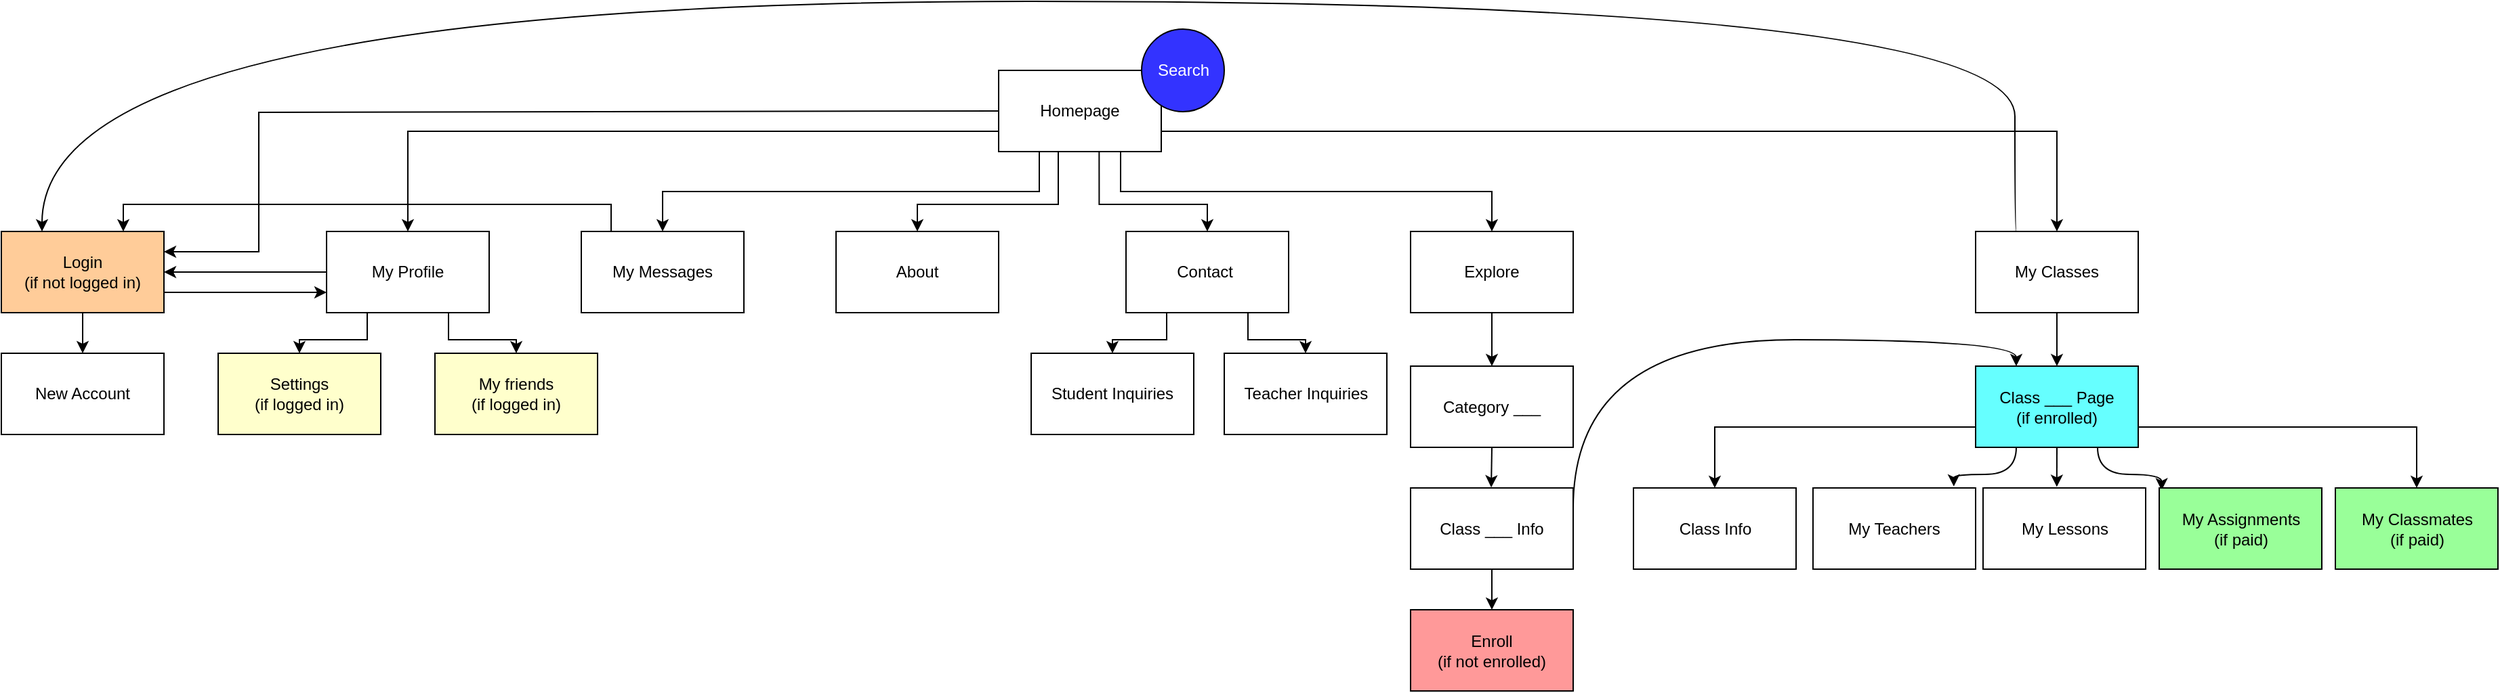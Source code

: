 <mxfile version="10.8.0" type="device"><diagram id="F_Nx1-YnuZHBFqHBz_YL" name="Page-1"><mxGraphModel dx="2202" dy="900" grid="1" gridSize="10" guides="1" tooltips="1" connect="1" arrows="1" fold="1" page="1" pageScale="1" pageWidth="850" pageHeight="1100" math="0" shadow="0"><root><mxCell id="0"/><mxCell id="1" parent="0"/><mxCell id="8UBUp3Z5Jh9j8ryM1rS5-7" style="edgeStyle=orthogonalEdgeStyle;rounded=0;orthogonalLoop=1;jettySize=auto;html=1;exitX=1;exitY=0.75;exitDx=0;exitDy=0;entryX=0.5;entryY=0;entryDx=0;entryDy=0;" edge="1" parent="1" source="8UBUp3Z5Jh9j8ryM1rS5-1" target="8UBUp3Z5Jh9j8ryM1rS5-6"><mxGeometry relative="1" as="geometry"/></mxCell><mxCell id="8UBUp3Z5Jh9j8ryM1rS5-13" style="edgeStyle=orthogonalEdgeStyle;rounded=0;orthogonalLoop=1;jettySize=auto;html=1;exitX=0.75;exitY=1;exitDx=0;exitDy=0;" edge="1" parent="1" source="8UBUp3Z5Jh9j8ryM1rS5-1" target="8UBUp3Z5Jh9j8ryM1rS5-12"><mxGeometry relative="1" as="geometry"/></mxCell><mxCell id="8UBUp3Z5Jh9j8ryM1rS5-15" style="edgeStyle=orthogonalEdgeStyle;rounded=0;orthogonalLoop=1;jettySize=auto;html=1;exitX=0.5;exitY=1;exitDx=0;exitDy=0;entryX=0.5;entryY=0;entryDx=0;entryDy=0;" edge="1" parent="1" source="8UBUp3Z5Jh9j8ryM1rS5-1" target="8UBUp3Z5Jh9j8ryM1rS5-14"><mxGeometry relative="1" as="geometry"><Array as="points"><mxPoint y="131"/><mxPoint y="170"/><mxPoint x="-104" y="170"/></Array></mxGeometry></mxCell><mxCell id="8UBUp3Z5Jh9j8ryM1rS5-65" style="edgeStyle=orthogonalEdgeStyle;rounded=0;orthogonalLoop=1;jettySize=auto;html=1;exitX=0;exitY=0.5;exitDx=0;exitDy=0;entryX=1;entryY=0.25;entryDx=0;entryDy=0;" edge="1" parent="1" source="8UBUp3Z5Jh9j8ryM1rS5-1" target="8UBUp3Z5Jh9j8ryM1rS5-2"><mxGeometry relative="1" as="geometry"><Array as="points"><mxPoint x="-590" y="102"/><mxPoint x="-590" y="205"/></Array></mxGeometry></mxCell><mxCell id="8UBUp3Z5Jh9j8ryM1rS5-67" style="edgeStyle=orthogonalEdgeStyle;rounded=0;orthogonalLoop=1;jettySize=auto;html=1;exitX=0;exitY=0.75;exitDx=0;exitDy=0;" edge="1" parent="1" source="8UBUp3Z5Jh9j8ryM1rS5-1" target="8UBUp3Z5Jh9j8ryM1rS5-66"><mxGeometry relative="1" as="geometry"/></mxCell><mxCell id="8UBUp3Z5Jh9j8ryM1rS5-96" style="edgeStyle=orthogonalEdgeStyle;rounded=0;orthogonalLoop=1;jettySize=auto;html=1;exitX=0.25;exitY=1;exitDx=0;exitDy=0;entryX=0.5;entryY=0;entryDx=0;entryDy=0;" edge="1" parent="1" source="8UBUp3Z5Jh9j8ryM1rS5-1" target="8UBUp3Z5Jh9j8ryM1rS5-95"><mxGeometry relative="1" as="geometry"/></mxCell><mxCell id="8UBUp3Z5Jh9j8ryM1rS5-1" value="Homepage&lt;br&gt;" style="rounded=0;whiteSpace=wrap;html=1;" vertex="1" parent="1"><mxGeometry x="-44" y="71" width="120" height="60" as="geometry"/></mxCell><mxCell id="8UBUp3Z5Jh9j8ryM1rS5-86" style="edgeStyle=orthogonalEdgeStyle;curved=1;rounded=0;orthogonalLoop=1;jettySize=auto;html=1;exitX=0.5;exitY=1;exitDx=0;exitDy=0;entryX=0.5;entryY=0;entryDx=0;entryDy=0;" edge="1" parent="1" source="8UBUp3Z5Jh9j8ryM1rS5-2" target="8UBUp3Z5Jh9j8ryM1rS5-85"><mxGeometry relative="1" as="geometry"/></mxCell><mxCell id="8UBUp3Z5Jh9j8ryM1rS5-90" style="edgeStyle=orthogonalEdgeStyle;curved=1;rounded=0;orthogonalLoop=1;jettySize=auto;html=1;exitX=1;exitY=0.75;exitDx=0;exitDy=0;entryX=0;entryY=0.75;entryDx=0;entryDy=0;" edge="1" parent="1" source="8UBUp3Z5Jh9j8ryM1rS5-2" target="8UBUp3Z5Jh9j8ryM1rS5-66"><mxGeometry relative="1" as="geometry"/></mxCell><mxCell id="8UBUp3Z5Jh9j8ryM1rS5-2" value="Login&lt;br&gt;(if not logged in)&lt;br&gt;" style="rounded=0;whiteSpace=wrap;html=1;fillColor=#FFCC99;" vertex="1" parent="1"><mxGeometry x="-780" y="190" width="120" height="60" as="geometry"/></mxCell><mxCell id="8UBUp3Z5Jh9j8ryM1rS5-26" style="edgeStyle=orthogonalEdgeStyle;rounded=0;orthogonalLoop=1;jettySize=auto;html=1;exitX=0.5;exitY=1;exitDx=0;exitDy=0;entryX=0.5;entryY=0;entryDx=0;entryDy=0;" edge="1" parent="1" source="8UBUp3Z5Jh9j8ryM1rS5-6" target="8UBUp3Z5Jh9j8ryM1rS5-23"><mxGeometry relative="1" as="geometry"/></mxCell><mxCell id="8UBUp3Z5Jh9j8ryM1rS5-91" style="edgeStyle=orthogonalEdgeStyle;curved=1;rounded=0;orthogonalLoop=1;jettySize=auto;html=1;exitX=0.25;exitY=0;exitDx=0;exitDy=0;entryX=0.25;entryY=0;entryDx=0;entryDy=0;" edge="1" parent="1" source="8UBUp3Z5Jh9j8ryM1rS5-6" target="8UBUp3Z5Jh9j8ryM1rS5-2"><mxGeometry relative="1" as="geometry"><Array as="points"><mxPoint x="706" y="20"/><mxPoint x="-750" y="20"/></Array></mxGeometry></mxCell><mxCell id="8UBUp3Z5Jh9j8ryM1rS5-6" value="My Classes" style="rounded=0;whiteSpace=wrap;html=1;" vertex="1" parent="1"><mxGeometry x="677" y="190" width="120" height="60" as="geometry"/></mxCell><mxCell id="8UBUp3Z5Jh9j8ryM1rS5-9" value="&lt;font color=&quot;#ffffff&quot;&gt;Search&lt;/font&gt;" style="ellipse;whiteSpace=wrap;html=1;aspect=fixed;fillColor=#3333FF;" vertex="1" parent="1"><mxGeometry x="61.5" y="40.5" width="61" height="61" as="geometry"/></mxCell><mxCell id="8UBUp3Z5Jh9j8ryM1rS5-18" style="edgeStyle=orthogonalEdgeStyle;rounded=0;orthogonalLoop=1;jettySize=auto;html=1;exitX=0.5;exitY=1;exitDx=0;exitDy=0;entryX=0.5;entryY=0;entryDx=0;entryDy=0;" edge="1" parent="1" source="8UBUp3Z5Jh9j8ryM1rS5-12" target="8UBUp3Z5Jh9j8ryM1rS5-17"><mxGeometry relative="1" as="geometry"/></mxCell><mxCell id="8UBUp3Z5Jh9j8ryM1rS5-12" value="Explore" style="rounded=0;whiteSpace=wrap;html=1;" vertex="1" parent="1"><mxGeometry x="260" y="190" width="120" height="60" as="geometry"/></mxCell><mxCell id="8UBUp3Z5Jh9j8ryM1rS5-14" value="About" style="rounded=0;whiteSpace=wrap;html=1;" vertex="1" parent="1"><mxGeometry x="-164" y="190" width="120" height="60" as="geometry"/></mxCell><mxCell id="8UBUp3Z5Jh9j8ryM1rS5-28" style="edgeStyle=orthogonalEdgeStyle;rounded=0;orthogonalLoop=1;jettySize=auto;html=1;exitX=0.5;exitY=1;exitDx=0;exitDy=0;entryX=0.5;entryY=0;entryDx=0;entryDy=0;" edge="1" parent="1" source="8UBUp3Z5Jh9j8ryM1rS5-17"><mxGeometry relative="1" as="geometry"><mxPoint x="319.529" y="379.118" as="targetPoint"/></mxGeometry></mxCell><mxCell id="8UBUp3Z5Jh9j8ryM1rS5-17" value="Category ___" style="rounded=0;whiteSpace=wrap;html=1;" vertex="1" parent="1"><mxGeometry x="260" y="289.5" width="120" height="60" as="geometry"/></mxCell><mxCell id="8UBUp3Z5Jh9j8ryM1rS5-35" style="edgeStyle=orthogonalEdgeStyle;rounded=0;orthogonalLoop=1;jettySize=auto;html=1;exitX=0;exitY=0.75;exitDx=0;exitDy=0;entryX=0.5;entryY=0;entryDx=0;entryDy=0;" edge="1" parent="1" source="8UBUp3Z5Jh9j8ryM1rS5-23" target="8UBUp3Z5Jh9j8ryM1rS5-31"><mxGeometry relative="1" as="geometry"/></mxCell><mxCell id="8UBUp3Z5Jh9j8ryM1rS5-38" style="edgeStyle=orthogonalEdgeStyle;rounded=0;orthogonalLoop=1;jettySize=auto;html=1;exitX=1;exitY=0.75;exitDx=0;exitDy=0;entryX=0.5;entryY=0;entryDx=0;entryDy=0;" edge="1" parent="1" source="8UBUp3Z5Jh9j8ryM1rS5-23" target="8UBUp3Z5Jh9j8ryM1rS5-33"><mxGeometry relative="1" as="geometry"/></mxCell><mxCell id="8UBUp3Z5Jh9j8ryM1rS5-46" style="edgeStyle=orthogonalEdgeStyle;rounded=0;orthogonalLoop=1;jettySize=auto;html=1;exitX=0.5;exitY=1;exitDx=0;exitDy=0;" edge="1" parent="1" source="8UBUp3Z5Jh9j8ryM1rS5-23"><mxGeometry relative="1" as="geometry"><mxPoint x="736.912" y="378.706" as="targetPoint"/></mxGeometry></mxCell><mxCell id="8UBUp3Z5Jh9j8ryM1rS5-87" style="edgeStyle=orthogonalEdgeStyle;curved=1;rounded=0;orthogonalLoop=1;jettySize=auto;html=1;exitX=0.75;exitY=1;exitDx=0;exitDy=0;entryX=0.015;entryY=0.029;entryDx=0;entryDy=0;entryPerimeter=0;" edge="1" parent="1" source="8UBUp3Z5Jh9j8ryM1rS5-23" target="8UBUp3Z5Jh9j8ryM1rS5-42"><mxGeometry relative="1" as="geometry"/></mxCell><mxCell id="8UBUp3Z5Jh9j8ryM1rS5-89" style="edgeStyle=orthogonalEdgeStyle;curved=1;rounded=0;orthogonalLoop=1;jettySize=auto;html=1;exitX=0.25;exitY=1;exitDx=0;exitDy=0;entryX=0.866;entryY=-0.018;entryDx=0;entryDy=0;entryPerimeter=0;" edge="1" parent="1" source="8UBUp3Z5Jh9j8ryM1rS5-23" target="8UBUp3Z5Jh9j8ryM1rS5-32"><mxGeometry relative="1" as="geometry"/></mxCell><mxCell id="8UBUp3Z5Jh9j8ryM1rS5-23" value="Class ___ Page&lt;br&gt;(if enrolled)&lt;br&gt;" style="rounded=0;whiteSpace=wrap;html=1;fillColor=#66FFFF;" vertex="1" parent="1"><mxGeometry x="677" y="289.5" width="120" height="60" as="geometry"/></mxCell><mxCell id="8UBUp3Z5Jh9j8ryM1rS5-31" value="Class Info" style="rounded=0;whiteSpace=wrap;html=1;" vertex="1" parent="1"><mxGeometry x="424.5" y="379.5" width="120" height="60" as="geometry"/></mxCell><mxCell id="8UBUp3Z5Jh9j8ryM1rS5-32" value="My Teachers&lt;br&gt;" style="rounded=0;whiteSpace=wrap;html=1;fillColor=#FFFFFF;" vertex="1" parent="1"><mxGeometry x="557" y="379.5" width="120" height="60" as="geometry"/></mxCell><mxCell id="8UBUp3Z5Jh9j8ryM1rS5-33" value="My Classmates&lt;br&gt;(if paid)&lt;br&gt;" style="rounded=0;whiteSpace=wrap;html=1;fillColor=#99FF99;" vertex="1" parent="1"><mxGeometry x="942.5" y="379.5" width="120" height="60" as="geometry"/></mxCell><mxCell id="8UBUp3Z5Jh9j8ryM1rS5-79" style="edgeStyle=orthogonalEdgeStyle;rounded=0;orthogonalLoop=1;jettySize=auto;html=1;exitX=0.5;exitY=1;exitDx=0;exitDy=0;entryX=0.5;entryY=0;entryDx=0;entryDy=0;" edge="1" parent="1" source="8UBUp3Z5Jh9j8ryM1rS5-39" target="8UBUp3Z5Jh9j8ryM1rS5-54"><mxGeometry relative="1" as="geometry"/></mxCell><mxCell id="8UBUp3Z5Jh9j8ryM1rS5-83" style="edgeStyle=orthogonalEdgeStyle;curved=1;rounded=0;orthogonalLoop=1;jettySize=auto;html=1;exitX=1;exitY=0.25;exitDx=0;exitDy=0;entryX=0.25;entryY=0;entryDx=0;entryDy=0;" edge="1" parent="1" source="8UBUp3Z5Jh9j8ryM1rS5-39" target="8UBUp3Z5Jh9j8ryM1rS5-23"><mxGeometry relative="1" as="geometry"><Array as="points"><mxPoint x="380" y="270"/><mxPoint x="707" y="270"/></Array></mxGeometry></mxCell><mxCell id="8UBUp3Z5Jh9j8ryM1rS5-39" value="Class ___ Info" style="rounded=0;whiteSpace=wrap;html=1;" vertex="1" parent="1"><mxGeometry x="260" y="379.5" width="120" height="60" as="geometry"/></mxCell><mxCell id="8UBUp3Z5Jh9j8ryM1rS5-42" value="My Assignments&lt;br&gt;(if paid)&lt;br&gt;" style="rounded=0;whiteSpace=wrap;html=1;fillColor=#99FF99;" vertex="1" parent="1"><mxGeometry x="812.5" y="379.5" width="120" height="60" as="geometry"/></mxCell><mxCell id="8UBUp3Z5Jh9j8ryM1rS5-47" value="My Lessons" style="rounded=0;whiteSpace=wrap;html=1;" vertex="1" parent="1"><mxGeometry x="682.5" y="379.5" width="120" height="60" as="geometry"/></mxCell><mxCell id="8UBUp3Z5Jh9j8ryM1rS5-54" value="Enroll&lt;br&gt;(if not enrolled)&lt;br&gt;" style="rounded=0;whiteSpace=wrap;html=1;fillColor=#FF9999;" vertex="1" parent="1"><mxGeometry x="260" y="469.5" width="120" height="60" as="geometry"/></mxCell><mxCell id="8UBUp3Z5Jh9j8ryM1rS5-62" style="edgeStyle=orthogonalEdgeStyle;rounded=0;orthogonalLoop=1;jettySize=auto;html=1;exitX=0.25;exitY=1;exitDx=0;exitDy=0;entryX=0.5;entryY=0;entryDx=0;entryDy=0;" edge="1" parent="1" source="8UBUp3Z5Jh9j8ryM1rS5-58" target="8UBUp3Z5Jh9j8ryM1rS5-60"><mxGeometry relative="1" as="geometry"/></mxCell><mxCell id="8UBUp3Z5Jh9j8ryM1rS5-63" style="edgeStyle=orthogonalEdgeStyle;rounded=0;orthogonalLoop=1;jettySize=auto;html=1;exitX=0.75;exitY=1;exitDx=0;exitDy=0;entryX=0.5;entryY=0;entryDx=0;entryDy=0;" edge="1" parent="1" source="8UBUp3Z5Jh9j8ryM1rS5-58" target="8UBUp3Z5Jh9j8ryM1rS5-61"><mxGeometry relative="1" as="geometry"/></mxCell><mxCell id="8UBUp3Z5Jh9j8ryM1rS5-58" value="Contact&amp;nbsp;" style="rounded=0;whiteSpace=wrap;html=1;" vertex="1" parent="1"><mxGeometry x="50" y="190" width="120" height="60" as="geometry"/></mxCell><mxCell id="8UBUp3Z5Jh9j8ryM1rS5-59" style="edgeStyle=orthogonalEdgeStyle;rounded=0;orthogonalLoop=1;jettySize=auto;html=1;exitX=0.5;exitY=1;exitDx=0;exitDy=0;entryX=0.5;entryY=0;entryDx=0;entryDy=0;" edge="1" parent="1" target="8UBUp3Z5Jh9j8ryM1rS5-58"><mxGeometry relative="1" as="geometry"><mxPoint x="30.176" y="130.882" as="sourcePoint"/><mxPoint x="30.176" y="189.706" as="targetPoint"/><Array as="points"><mxPoint x="30" y="170"/><mxPoint x="110" y="170"/></Array></mxGeometry></mxCell><mxCell id="8UBUp3Z5Jh9j8ryM1rS5-60" value="Student Inquiries" style="rounded=0;whiteSpace=wrap;html=1;" vertex="1" parent="1"><mxGeometry x="-20" y="280" width="120" height="60" as="geometry"/></mxCell><mxCell id="8UBUp3Z5Jh9j8ryM1rS5-61" value="Teacher Inquiries" style="rounded=0;whiteSpace=wrap;html=1;" vertex="1" parent="1"><mxGeometry x="122.5" y="280" width="120" height="60" as="geometry"/></mxCell><mxCell id="8UBUp3Z5Jh9j8ryM1rS5-84" style="edgeStyle=orthogonalEdgeStyle;curved=1;rounded=0;orthogonalLoop=1;jettySize=auto;html=1;exitX=0;exitY=0.5;exitDx=0;exitDy=0;entryX=1;entryY=0.5;entryDx=0;entryDy=0;" edge="1" parent="1" source="8UBUp3Z5Jh9j8ryM1rS5-66" target="8UBUp3Z5Jh9j8ryM1rS5-2"><mxGeometry relative="1" as="geometry"/></mxCell><mxCell id="8UBUp3Z5Jh9j8ryM1rS5-99" style="edgeStyle=orthogonalEdgeStyle;rounded=0;orthogonalLoop=1;jettySize=auto;html=1;exitX=0.25;exitY=1;exitDx=0;exitDy=0;entryX=0.5;entryY=0;entryDx=0;entryDy=0;" edge="1" parent="1" source="8UBUp3Z5Jh9j8ryM1rS5-66" target="8UBUp3Z5Jh9j8ryM1rS5-92"><mxGeometry relative="1" as="geometry"/></mxCell><mxCell id="8UBUp3Z5Jh9j8ryM1rS5-100" style="edgeStyle=orthogonalEdgeStyle;rounded=0;orthogonalLoop=1;jettySize=auto;html=1;exitX=0.75;exitY=1;exitDx=0;exitDy=0;entryX=0.5;entryY=0;entryDx=0;entryDy=0;" edge="1" parent="1" source="8UBUp3Z5Jh9j8ryM1rS5-66" target="8UBUp3Z5Jh9j8ryM1rS5-98"><mxGeometry relative="1" as="geometry"/></mxCell><mxCell id="8UBUp3Z5Jh9j8ryM1rS5-66" value="My Profile&lt;br&gt;" style="rounded=0;whiteSpace=wrap;html=1;fillColor=#FFFFFF;" vertex="1" parent="1"><mxGeometry x="-540" y="190" width="120" height="60" as="geometry"/></mxCell><mxCell id="8UBUp3Z5Jh9j8ryM1rS5-85" value="New Account&lt;br&gt;" style="rounded=0;whiteSpace=wrap;html=1;" vertex="1" parent="1"><mxGeometry x="-780" y="280" width="120" height="60" as="geometry"/></mxCell><mxCell id="8UBUp3Z5Jh9j8ryM1rS5-92" value="Settings&lt;br&gt;(if logged in)&lt;br&gt;" style="rounded=0;whiteSpace=wrap;html=1;fillColor=#FFFFCC;" vertex="1" parent="1"><mxGeometry x="-620" y="280" width="120" height="60" as="geometry"/></mxCell><mxCell id="8UBUp3Z5Jh9j8ryM1rS5-97" style="edgeStyle=orthogonalEdgeStyle;rounded=0;orthogonalLoop=1;jettySize=auto;html=1;exitX=0;exitY=0.25;exitDx=0;exitDy=0;entryX=0.75;entryY=0;entryDx=0;entryDy=0;" edge="1" parent="1" source="8UBUp3Z5Jh9j8ryM1rS5-95" target="8UBUp3Z5Jh9j8ryM1rS5-2"><mxGeometry relative="1" as="geometry"><Array as="points"><mxPoint x="-330" y="205"/><mxPoint x="-330" y="170"/><mxPoint x="-690" y="170"/></Array></mxGeometry></mxCell><mxCell id="8UBUp3Z5Jh9j8ryM1rS5-95" value="My Messages&lt;br&gt;" style="rounded=0;whiteSpace=wrap;html=1;fillColor=#FFFFFF;" vertex="1" parent="1"><mxGeometry x="-352" y="190" width="120" height="60" as="geometry"/></mxCell><mxCell id="8UBUp3Z5Jh9j8ryM1rS5-98" value="My friends&lt;br&gt;(if logged in)&lt;br&gt;" style="rounded=0;whiteSpace=wrap;html=1;fillColor=#FFFFCC;" vertex="1" parent="1"><mxGeometry x="-460" y="280" width="120" height="60" as="geometry"/></mxCell></root></mxGraphModel></diagram></mxfile>
